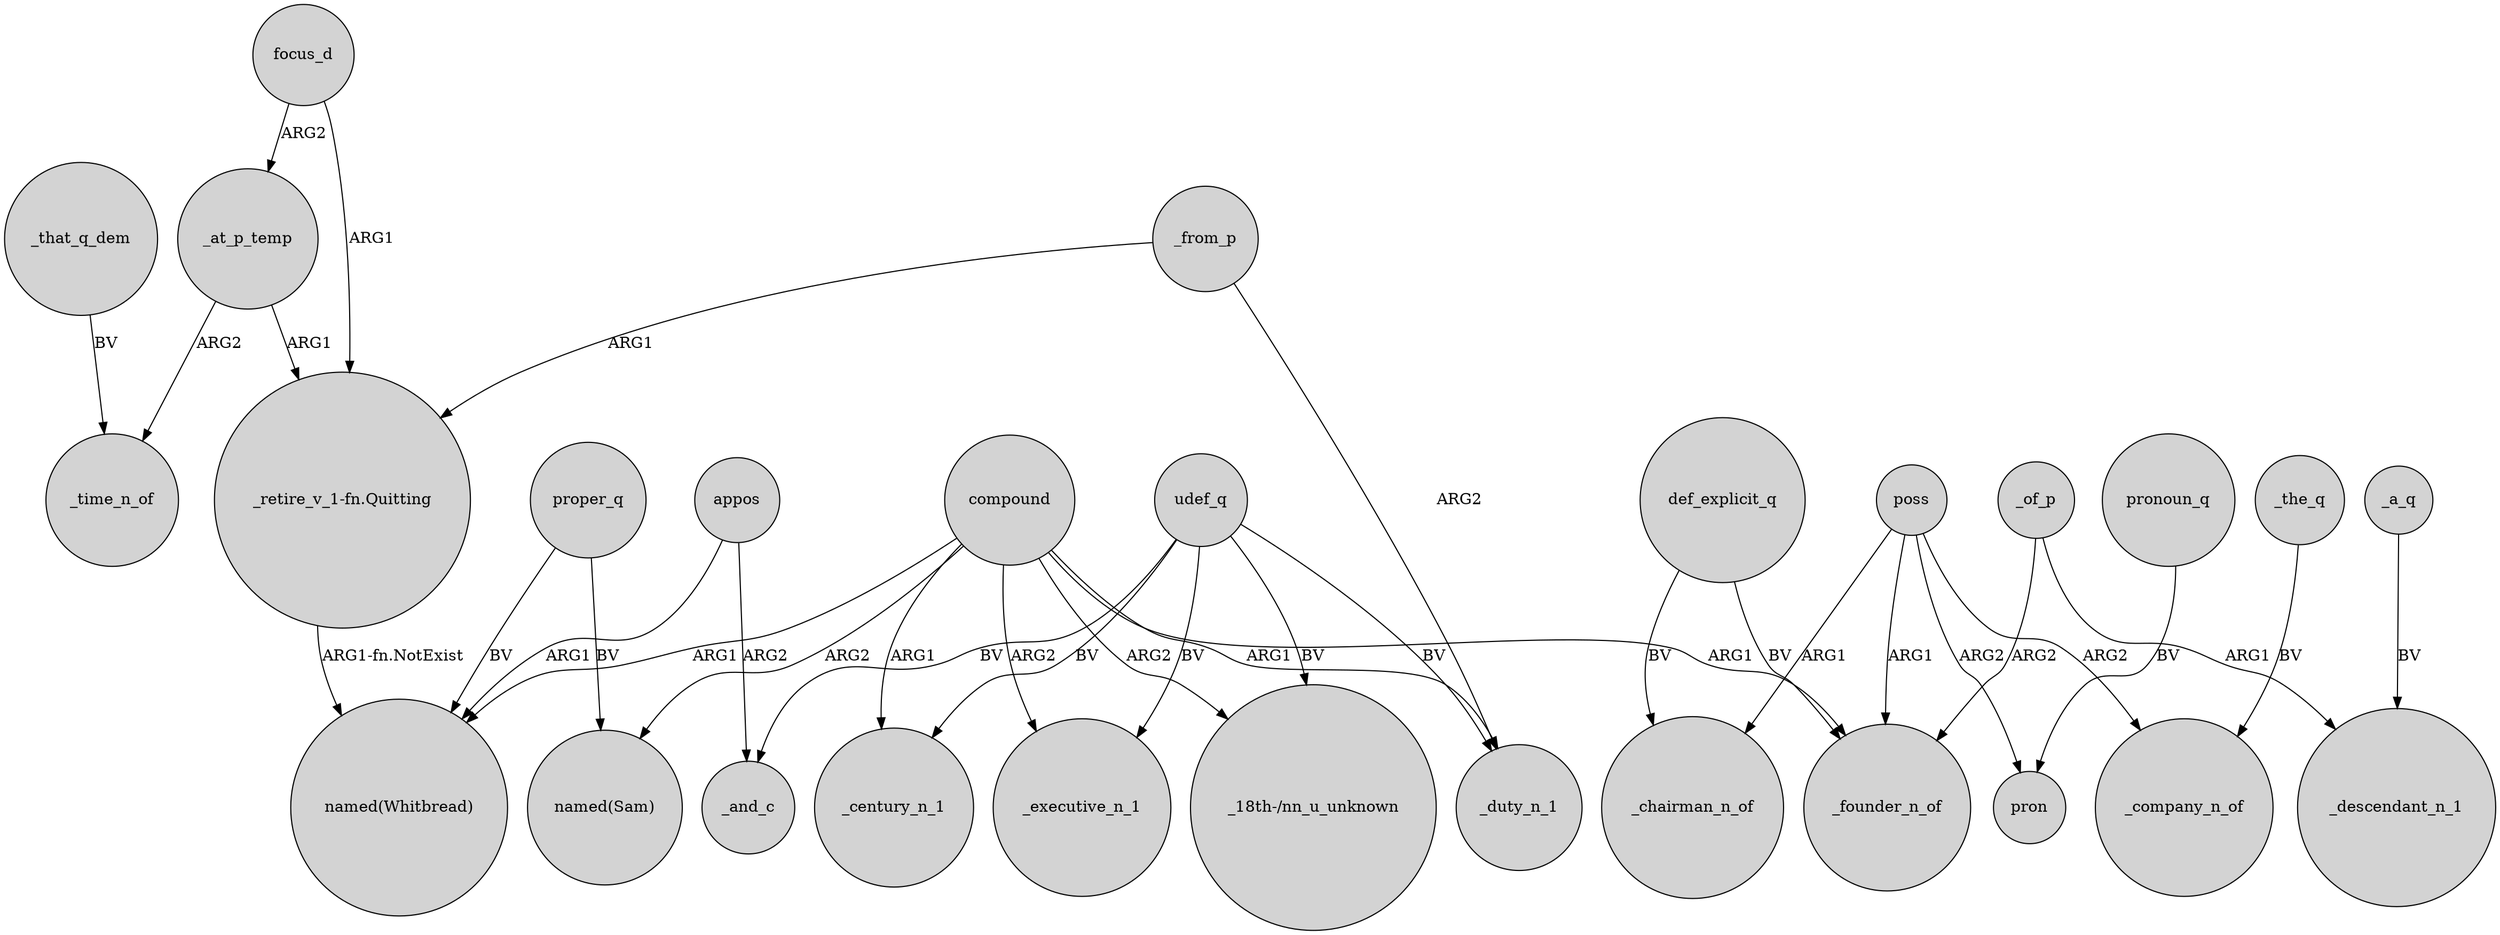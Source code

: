 digraph {
	node [shape=circle style=filled]
	focus_d -> _at_p_temp [label=ARG2]
	_that_q_dem -> _time_n_of [label=BV]
	compound -> "named(Sam)" [label=ARG2]
	poss -> pron [label=ARG2]
	compound -> "named(Whitbread)" [label=ARG1]
	udef_q -> _executive_n_1 [label=BV]
	udef_q -> "_18th-/nn_u_unknown" [label=BV]
	compound -> "_18th-/nn_u_unknown" [label=ARG2]
	_at_p_temp -> "_retire_v_1-fn.Quitting" [label=ARG1]
	"_retire_v_1-fn.Quitting" -> "named(Whitbread)" [label="ARG1-fn.NotExist"]
	compound -> _duty_n_1 [label=ARG1]
	_at_p_temp -> _time_n_of [label=ARG2]
	_a_q -> _descendant_n_1 [label=BV]
	_the_q -> _company_n_of [label=BV]
	compound -> _century_n_1 [label=ARG1]
	pronoun_q -> pron [label=BV]
	appos -> "named(Whitbread)" [label=ARG1]
	proper_q -> "named(Whitbread)" [label=BV]
	appos -> _and_c [label=ARG2]
	proper_q -> "named(Sam)" [label=BV]
	def_explicit_q -> _founder_n_of [label=BV]
	udef_q -> _century_n_1 [label=BV]
	_from_p -> _duty_n_1 [label=ARG2]
	_of_p -> _descendant_n_1 [label=ARG1]
	udef_q -> _duty_n_1 [label=BV]
	poss -> _company_n_of [label=ARG2]
	_from_p -> "_retire_v_1-fn.Quitting" [label=ARG1]
	poss -> _founder_n_of [label=ARG1]
	focus_d -> "_retire_v_1-fn.Quitting" [label=ARG1]
	udef_q -> _and_c [label=BV]
	compound -> _executive_n_1 [label=ARG2]
	def_explicit_q -> _chairman_n_of [label=BV]
	_of_p -> _founder_n_of [label=ARG2]
	compound -> _founder_n_of [label=ARG1]
	poss -> _chairman_n_of [label=ARG1]
}
